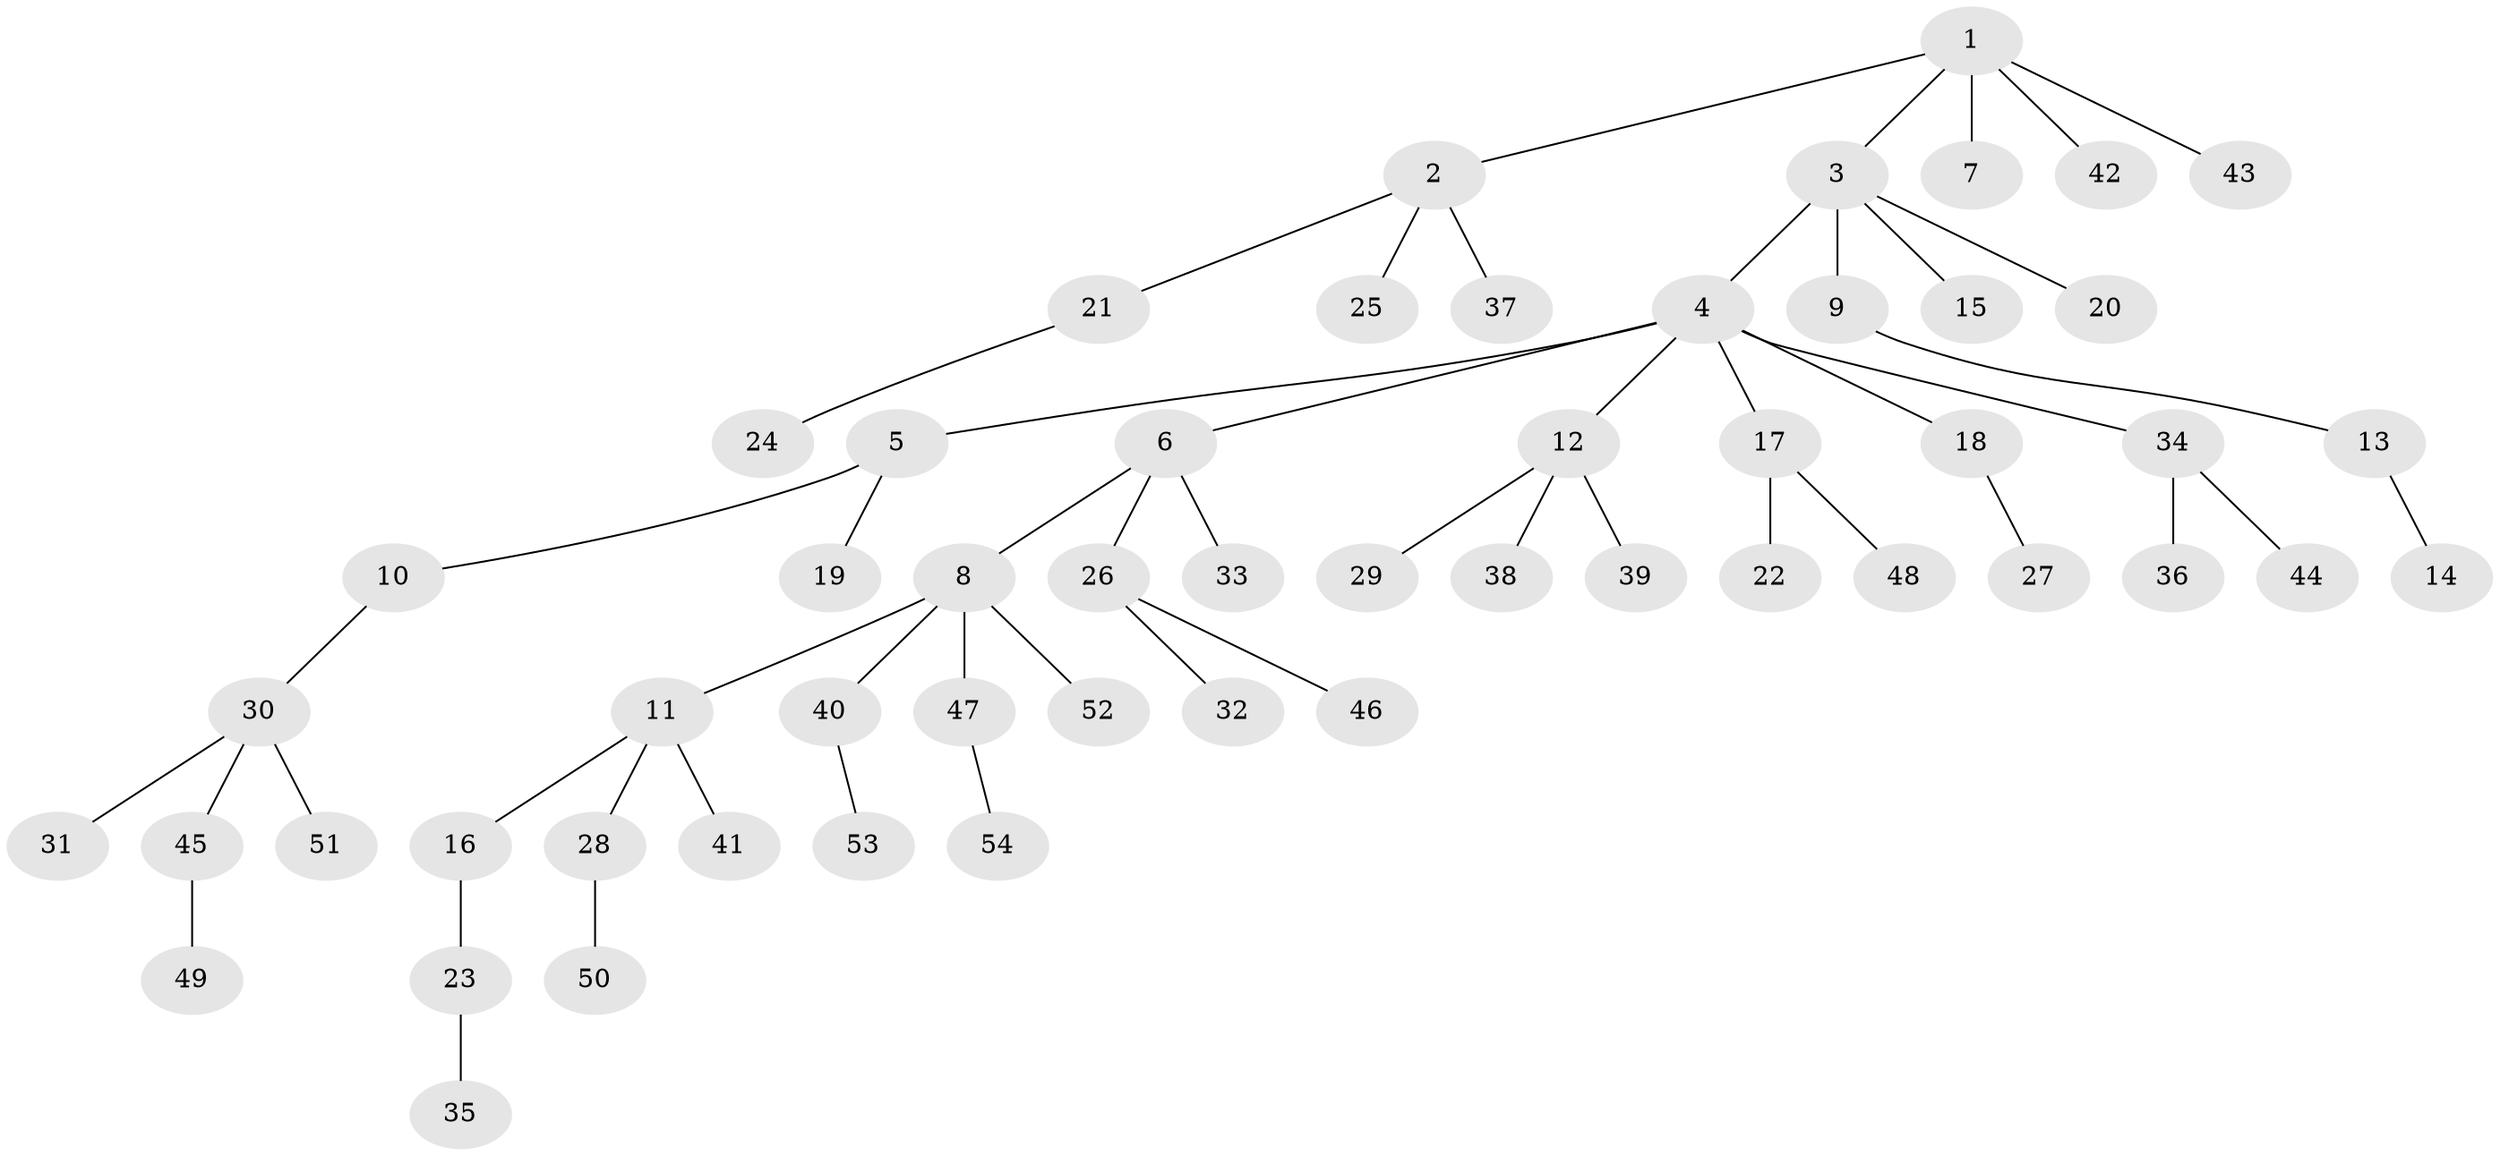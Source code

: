 // Generated by graph-tools (version 1.1) at 2025/26/03/09/25 03:26:31]
// undirected, 54 vertices, 53 edges
graph export_dot {
graph [start="1"]
  node [color=gray90,style=filled];
  1;
  2;
  3;
  4;
  5;
  6;
  7;
  8;
  9;
  10;
  11;
  12;
  13;
  14;
  15;
  16;
  17;
  18;
  19;
  20;
  21;
  22;
  23;
  24;
  25;
  26;
  27;
  28;
  29;
  30;
  31;
  32;
  33;
  34;
  35;
  36;
  37;
  38;
  39;
  40;
  41;
  42;
  43;
  44;
  45;
  46;
  47;
  48;
  49;
  50;
  51;
  52;
  53;
  54;
  1 -- 2;
  1 -- 3;
  1 -- 7;
  1 -- 42;
  1 -- 43;
  2 -- 21;
  2 -- 25;
  2 -- 37;
  3 -- 4;
  3 -- 9;
  3 -- 15;
  3 -- 20;
  4 -- 5;
  4 -- 6;
  4 -- 12;
  4 -- 17;
  4 -- 18;
  4 -- 34;
  5 -- 10;
  5 -- 19;
  6 -- 8;
  6 -- 26;
  6 -- 33;
  8 -- 11;
  8 -- 40;
  8 -- 47;
  8 -- 52;
  9 -- 13;
  10 -- 30;
  11 -- 16;
  11 -- 28;
  11 -- 41;
  12 -- 29;
  12 -- 38;
  12 -- 39;
  13 -- 14;
  16 -- 23;
  17 -- 22;
  17 -- 48;
  18 -- 27;
  21 -- 24;
  23 -- 35;
  26 -- 32;
  26 -- 46;
  28 -- 50;
  30 -- 31;
  30 -- 45;
  30 -- 51;
  34 -- 36;
  34 -- 44;
  40 -- 53;
  45 -- 49;
  47 -- 54;
}
